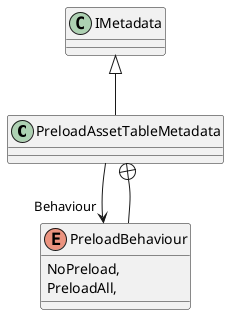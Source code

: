 @startuml
class PreloadAssetTableMetadata {
}
enum PreloadBehaviour {
    NoPreload,
    PreloadAll,
}
IMetadata <|-- PreloadAssetTableMetadata
PreloadAssetTableMetadata --> "Behaviour" PreloadBehaviour
PreloadAssetTableMetadata +-- PreloadBehaviour
@enduml
